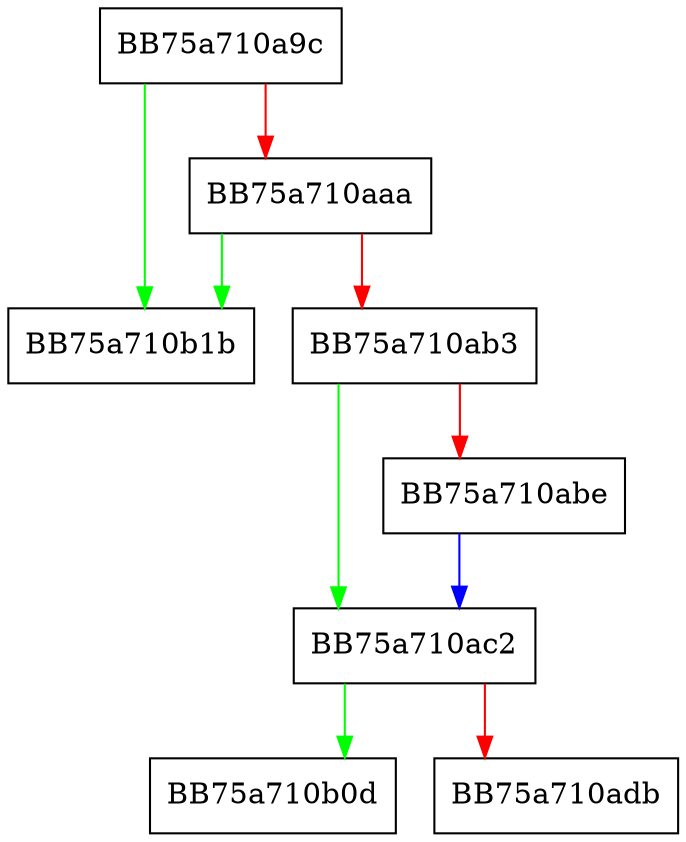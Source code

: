 digraph GetDword {
  node [shape="box"];
  graph [splines=ortho];
  BB75a710a9c -> BB75a710b1b [color="green"];
  BB75a710a9c -> BB75a710aaa [color="red"];
  BB75a710aaa -> BB75a710b1b [color="green"];
  BB75a710aaa -> BB75a710ab3 [color="red"];
  BB75a710ab3 -> BB75a710ac2 [color="green"];
  BB75a710ab3 -> BB75a710abe [color="red"];
  BB75a710abe -> BB75a710ac2 [color="blue"];
  BB75a710ac2 -> BB75a710b0d [color="green"];
  BB75a710ac2 -> BB75a710adb [color="red"];
}
